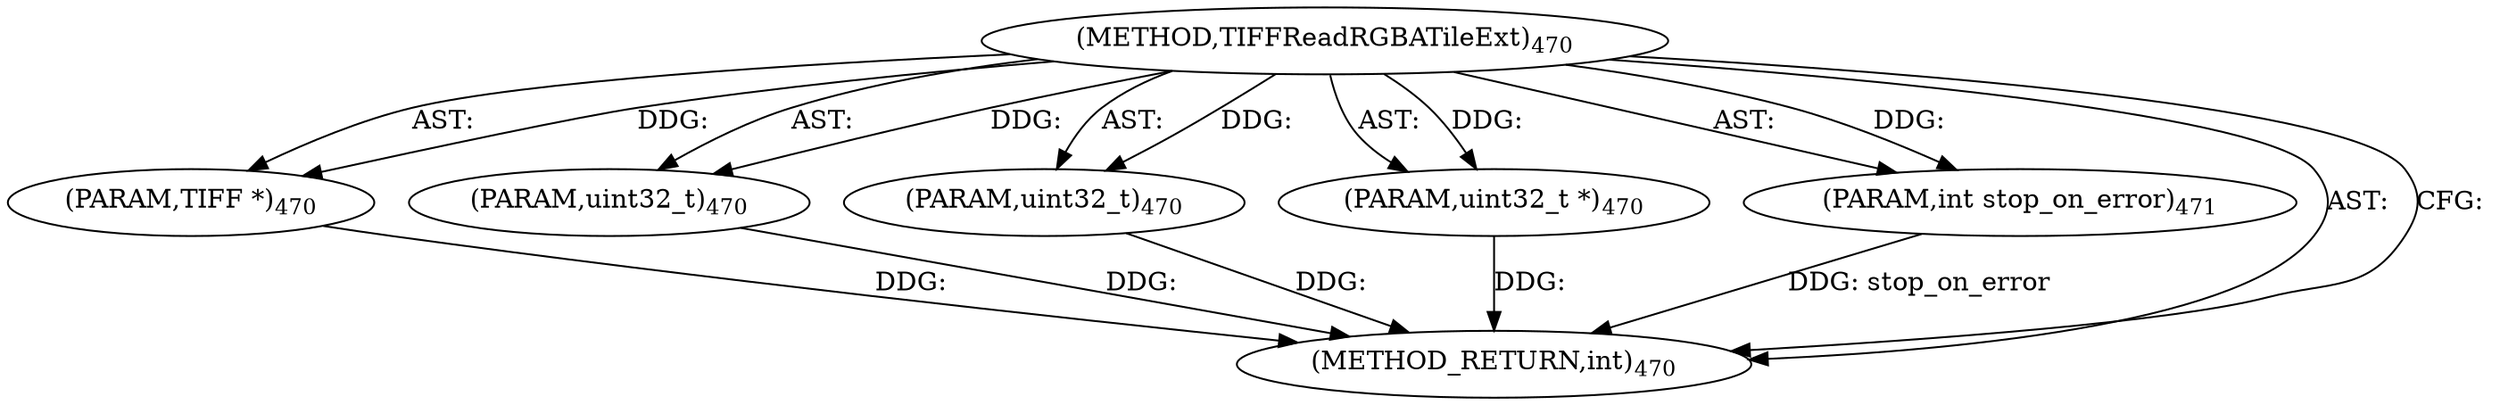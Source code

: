 digraph "TIFFReadRGBATileExt" {  
"8911" [label = <(METHOD,TIFFReadRGBATileExt)<SUB>470</SUB>> ]
"8912" [label = <(PARAM,TIFF *)<SUB>470</SUB>> ]
"8913" [label = <(PARAM,uint32_t)<SUB>470</SUB>> ]
"8914" [label = <(PARAM,uint32_t)<SUB>470</SUB>> ]
"8915" [label = <(PARAM,uint32_t *)<SUB>470</SUB>> ]
"8916" [label = <(PARAM,int stop_on_error)<SUB>471</SUB>> ]
"8917" [label = <(METHOD_RETURN,int)<SUB>470</SUB>> ]
  "8911" -> "8912"  [ label = "AST: "] 
  "8911" -> "8913"  [ label = "AST: "] 
  "8911" -> "8914"  [ label = "AST: "] 
  "8911" -> "8915"  [ label = "AST: "] 
  "8911" -> "8916"  [ label = "AST: "] 
  "8911" -> "8917"  [ label = "AST: "] 
  "8911" -> "8917"  [ label = "CFG: "] 
  "8912" -> "8917"  [ label = "DDG: "] 
  "8913" -> "8917"  [ label = "DDG: "] 
  "8914" -> "8917"  [ label = "DDG: "] 
  "8915" -> "8917"  [ label = "DDG: "] 
  "8916" -> "8917"  [ label = "DDG: stop_on_error"] 
  "8911" -> "8912"  [ label = "DDG: "] 
  "8911" -> "8913"  [ label = "DDG: "] 
  "8911" -> "8914"  [ label = "DDG: "] 
  "8911" -> "8915"  [ label = "DDG: "] 
  "8911" -> "8916"  [ label = "DDG: "] 
}
